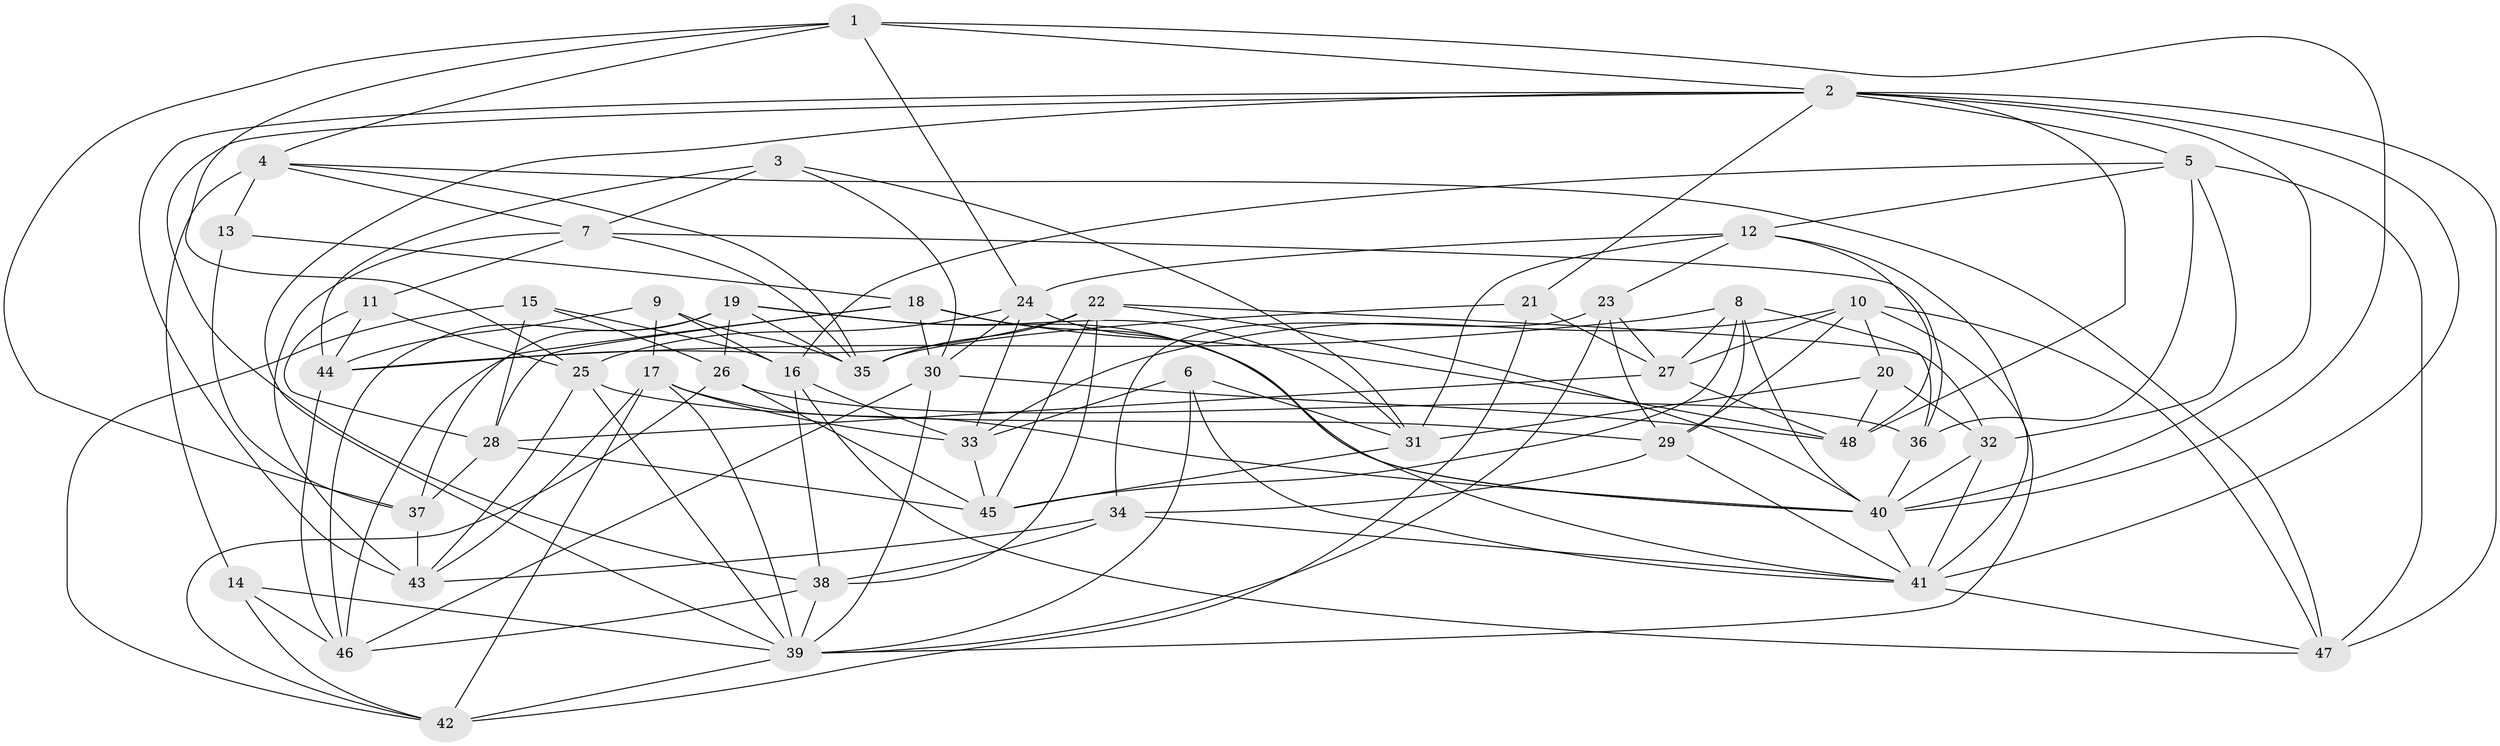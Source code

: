 // original degree distribution, {4: 1.0}
// Generated by graph-tools (version 1.1) at 2025/26/03/09/25 03:26:59]
// undirected, 48 vertices, 139 edges
graph export_dot {
graph [start="1"]
  node [color=gray90,style=filled];
  1;
  2;
  3;
  4;
  5;
  6;
  7;
  8;
  9;
  10;
  11;
  12;
  13;
  14;
  15;
  16;
  17;
  18;
  19;
  20;
  21;
  22;
  23;
  24;
  25;
  26;
  27;
  28;
  29;
  30;
  31;
  32;
  33;
  34;
  35;
  36;
  37;
  38;
  39;
  40;
  41;
  42;
  43;
  44;
  45;
  46;
  47;
  48;
  1 -- 2 [weight=1.0];
  1 -- 4 [weight=1.0];
  1 -- 24 [weight=1.0];
  1 -- 25 [weight=1.0];
  1 -- 37 [weight=1.0];
  1 -- 40 [weight=1.0];
  2 -- 5 [weight=1.0];
  2 -- 21 [weight=1.0];
  2 -- 38 [weight=1.0];
  2 -- 39 [weight=1.0];
  2 -- 40 [weight=1.0];
  2 -- 41 [weight=1.0];
  2 -- 43 [weight=1.0];
  2 -- 47 [weight=1.0];
  2 -- 48 [weight=1.0];
  3 -- 7 [weight=1.0];
  3 -- 30 [weight=1.0];
  3 -- 31 [weight=1.0];
  3 -- 44 [weight=1.0];
  4 -- 7 [weight=1.0];
  4 -- 13 [weight=1.0];
  4 -- 14 [weight=1.0];
  4 -- 35 [weight=1.0];
  4 -- 47 [weight=1.0];
  5 -- 12 [weight=1.0];
  5 -- 16 [weight=1.0];
  5 -- 32 [weight=1.0];
  5 -- 36 [weight=1.0];
  5 -- 47 [weight=1.0];
  6 -- 31 [weight=1.0];
  6 -- 33 [weight=1.0];
  6 -- 39 [weight=1.0];
  6 -- 41 [weight=1.0];
  7 -- 11 [weight=1.0];
  7 -- 35 [weight=1.0];
  7 -- 36 [weight=1.0];
  7 -- 43 [weight=1.0];
  8 -- 27 [weight=1.0];
  8 -- 29 [weight=1.0];
  8 -- 36 [weight=1.0];
  8 -- 40 [weight=1.0];
  8 -- 44 [weight=1.0];
  8 -- 45 [weight=1.0];
  9 -- 16 [weight=1.0];
  9 -- 17 [weight=1.0];
  9 -- 35 [weight=1.0];
  9 -- 44 [weight=1.0];
  10 -- 20 [weight=1.0];
  10 -- 27 [weight=1.0];
  10 -- 29 [weight=1.0];
  10 -- 33 [weight=1.0];
  10 -- 39 [weight=1.0];
  10 -- 47 [weight=1.0];
  11 -- 25 [weight=1.0];
  11 -- 28 [weight=1.0];
  11 -- 44 [weight=1.0];
  12 -- 23 [weight=1.0];
  12 -- 24 [weight=1.0];
  12 -- 31 [weight=1.0];
  12 -- 41 [weight=1.0];
  12 -- 48 [weight=1.0];
  13 -- 18 [weight=1.0];
  13 -- 37 [weight=2.0];
  14 -- 39 [weight=1.0];
  14 -- 42 [weight=1.0];
  14 -- 46 [weight=1.0];
  15 -- 16 [weight=1.0];
  15 -- 26 [weight=1.0];
  15 -- 28 [weight=1.0];
  15 -- 42 [weight=1.0];
  16 -- 33 [weight=1.0];
  16 -- 38 [weight=1.0];
  16 -- 47 [weight=1.0];
  17 -- 33 [weight=1.0];
  17 -- 39 [weight=1.0];
  17 -- 40 [weight=1.0];
  17 -- 42 [weight=1.0];
  17 -- 43 [weight=1.0];
  18 -- 28 [weight=1.0];
  18 -- 30 [weight=1.0];
  18 -- 40 [weight=1.0];
  18 -- 46 [weight=1.0];
  18 -- 48 [weight=1.0];
  19 -- 26 [weight=1.0];
  19 -- 31 [weight=1.0];
  19 -- 35 [weight=1.0];
  19 -- 37 [weight=1.0];
  19 -- 40 [weight=1.0];
  19 -- 46 [weight=1.0];
  20 -- 31 [weight=1.0];
  20 -- 32 [weight=1.0];
  20 -- 48 [weight=1.0];
  21 -- 27 [weight=1.0];
  21 -- 35 [weight=1.0];
  21 -- 42 [weight=1.0];
  22 -- 32 [weight=1.0];
  22 -- 35 [weight=1.0];
  22 -- 38 [weight=1.0];
  22 -- 40 [weight=1.0];
  22 -- 44 [weight=1.0];
  22 -- 45 [weight=1.0];
  23 -- 27 [weight=1.0];
  23 -- 29 [weight=1.0];
  23 -- 34 [weight=2.0];
  23 -- 39 [weight=1.0];
  24 -- 25 [weight=1.0];
  24 -- 30 [weight=1.0];
  24 -- 33 [weight=1.0];
  24 -- 41 [weight=1.0];
  25 -- 29 [weight=1.0];
  25 -- 39 [weight=1.0];
  25 -- 43 [weight=1.0];
  26 -- 36 [weight=2.0];
  26 -- 42 [weight=1.0];
  26 -- 45 [weight=1.0];
  27 -- 28 [weight=1.0];
  27 -- 48 [weight=1.0];
  28 -- 37 [weight=1.0];
  28 -- 45 [weight=1.0];
  29 -- 34 [weight=1.0];
  29 -- 41 [weight=1.0];
  30 -- 39 [weight=1.0];
  30 -- 46 [weight=1.0];
  30 -- 48 [weight=1.0];
  31 -- 45 [weight=1.0];
  32 -- 40 [weight=1.0];
  32 -- 41 [weight=2.0];
  33 -- 45 [weight=1.0];
  34 -- 38 [weight=1.0];
  34 -- 41 [weight=1.0];
  34 -- 43 [weight=1.0];
  36 -- 40 [weight=1.0];
  37 -- 43 [weight=1.0];
  38 -- 39 [weight=1.0];
  38 -- 46 [weight=1.0];
  39 -- 42 [weight=1.0];
  40 -- 41 [weight=1.0];
  41 -- 47 [weight=1.0];
  44 -- 46 [weight=1.0];
}

